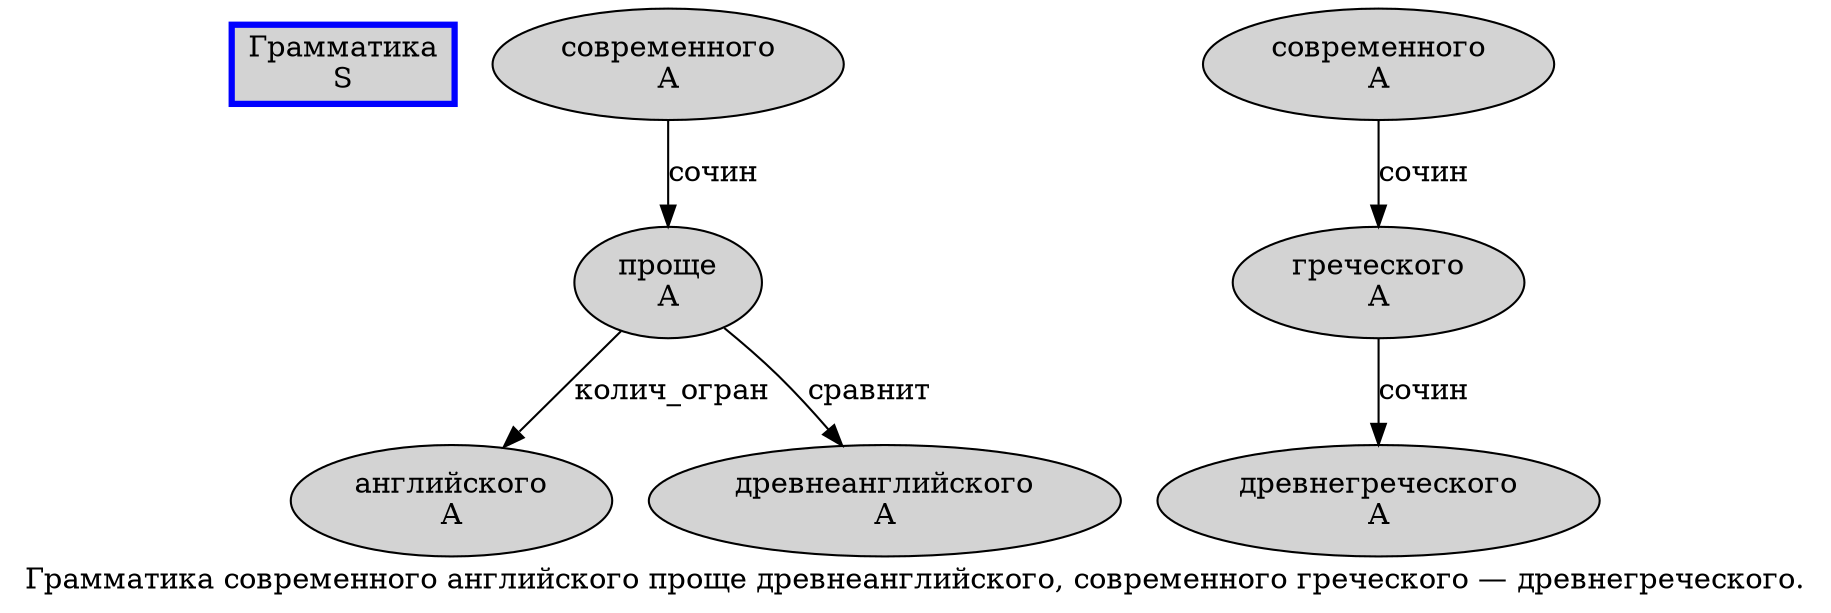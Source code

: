 digraph SENTENCE_256 {
	graph [label="Грамматика современного английского проще древнеанглийского, современного греческого — древнегреческого."]
	node [style=filled]
		0 [label="Грамматика
S" color=blue fillcolor=lightgray penwidth=3 shape=box]
		1 [label="современного
A" color="" fillcolor=lightgray penwidth=1 shape=ellipse]
		2 [label="английского
A" color="" fillcolor=lightgray penwidth=1 shape=ellipse]
		3 [label="проще
A" color="" fillcolor=lightgray penwidth=1 shape=ellipse]
		4 [label="древнеанглийского
A" color="" fillcolor=lightgray penwidth=1 shape=ellipse]
		6 [label="современного
A" color="" fillcolor=lightgray penwidth=1 shape=ellipse]
		7 [label="греческого
A" color="" fillcolor=lightgray penwidth=1 shape=ellipse]
		9 [label="древнегреческого
A" color="" fillcolor=lightgray penwidth=1 shape=ellipse]
			3 -> 2 [label="колич_огран"]
			3 -> 4 [label="сравнит"]
			1 -> 3 [label="сочин"]
			7 -> 9 [label="сочин"]
			6 -> 7 [label="сочин"]
}